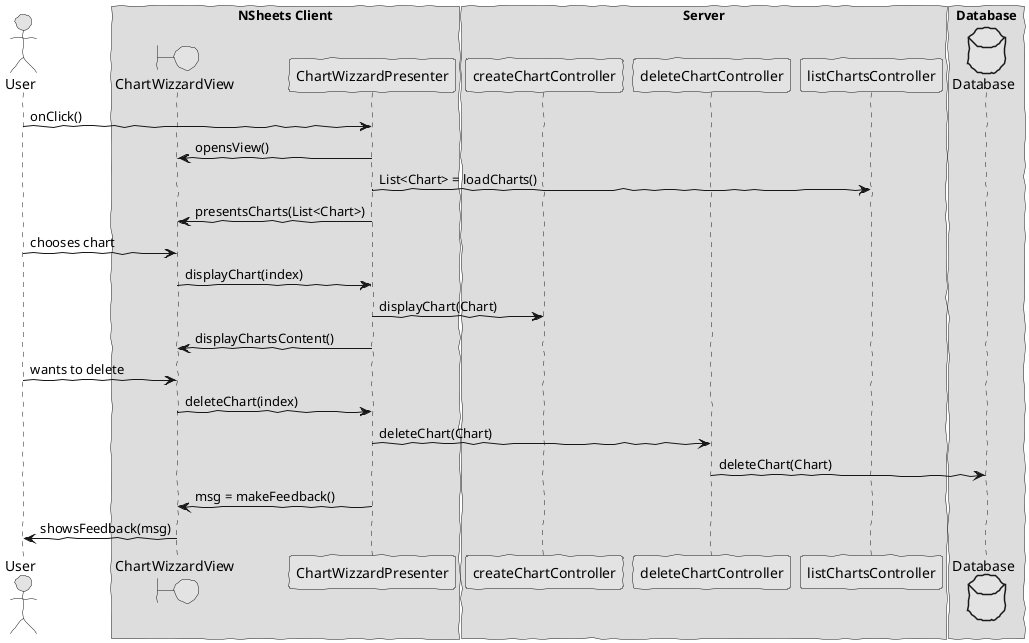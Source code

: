 @startuml  design3.png
skinparam handwritten true
skinparam monochrome true
skinparam packageStyle rect
skinparam defaultFontName FG Virgil
skinparam shadowing false

actor User
boundary ChartWizzardView

database Database

box "NSheets Client"
participant ChartWizzardView
participant ChartWizzardPresenter 

end box

box "Server"

participant createChartController
participant deleteChartController
participant listChartsController

end box

box "Database"

participant Database

end box


User -> ChartWizzardPresenter : onClick()

ChartWizzardPresenter -> ChartWizzardView : opensView()

ChartWizzardPresenter -> listChartsController : List<Chart> = loadCharts()

ChartWizzardPresenter -> ChartWizzardView : presentsCharts(List<Chart>)

User -> ChartWizzardView : chooses chart

ChartWizzardView -> ChartWizzardPresenter : displayChart(index)

ChartWizzardPresenter -> createChartController : displayChart(Chart)

ChartWizzardPresenter -> ChartWizzardView : displayChartsContent()

User -> ChartWizzardView : wants to delete

ChartWizzardView -> ChartWizzardPresenter : deleteChart(index)

ChartWizzardPresenter -> deleteChartController : deleteChart(Chart)

deleteChartController -> Database : deleteChart(Chart)

ChartWizzardPresenter -> ChartWizzardView : msg = makeFeedback()

ChartWizzardView -> User : showsFeedback(msg)

@enduml
